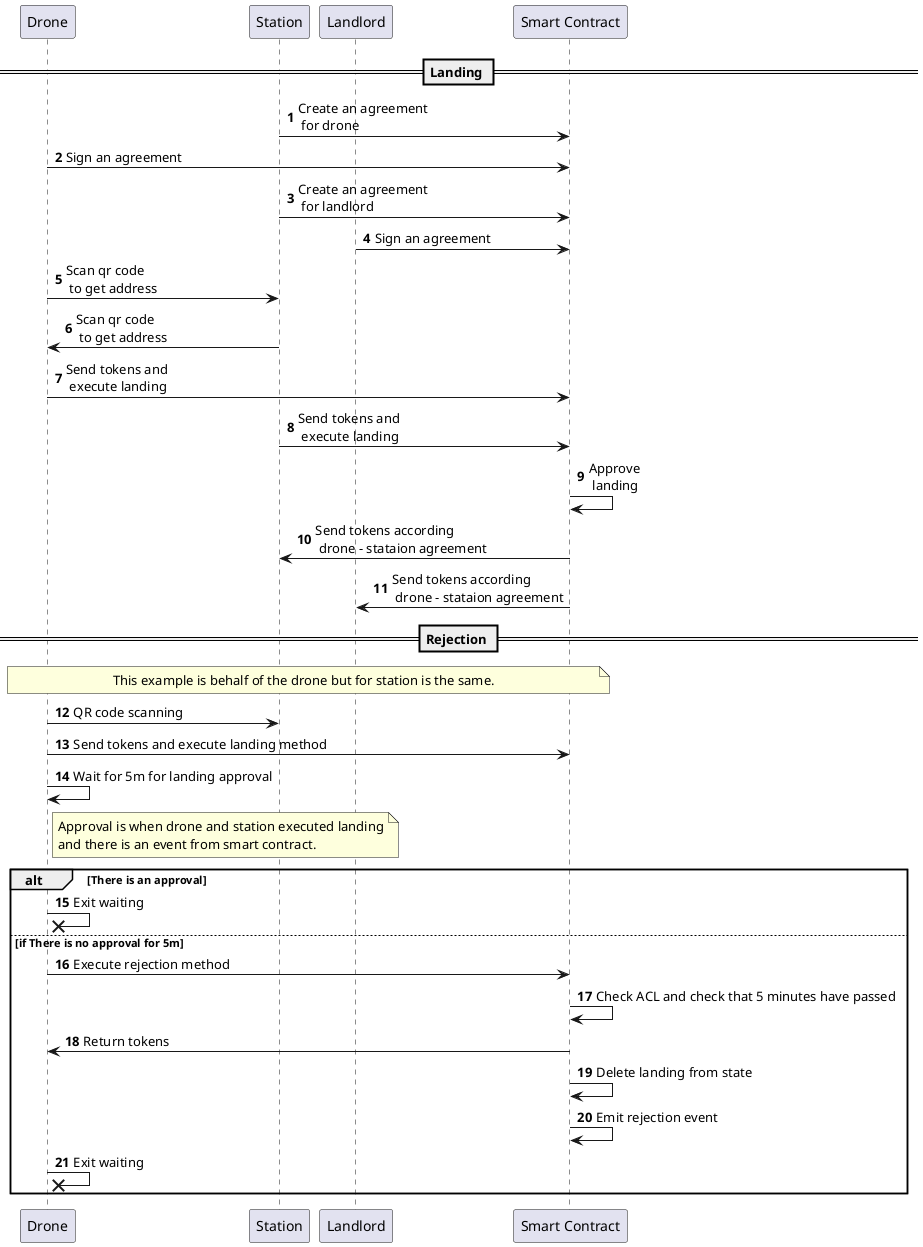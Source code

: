 @startuml GroundCycle
autonumber

participant Drone as drone
participant Station as station
participant Landlord as landlord
participant "Smart Contract" as sc

== Landing ==

station -> sc: Create an agreement\n for drone
drone -> sc: Sign an agreement
station -> sc: Create an agreement\n for landlord
landlord -> sc: Sign an agreement

drone -> station: Scan qr code\n to get address
station -> drone: Scan qr code\n to get address
drone -> sc: Send tokens and\n execute landing
station -> sc: Send tokens and\n execute landing

sc -> sc: Approve\n landing
sc -> station: Send tokens according\n drone - stataion agreement
sc -> landlord: Send tokens according\n drone - stataion agreement

== Rejection ==

note over drone,sc: This example is behalf of the drone but for station is the same.

drone -> station: QR code scanning
drone -> sc: Send tokens and execute landing method
drone -> drone: Wait for 5m for landing approval
note right drone
Approval is when drone and station executed landing
and there is an event from smart contract.
end note
alt There is an approval
drone ->x drone: Exit waiting
else if There is no approval for 5m
drone -> sc: Execute rejection method
sc -> sc: Check ACL and check that 5 minutes have passed
sc -> drone: Return tokens
sc -> sc: Delete landing from state
sc -> sc: Emit rejection event
drone ->x drone: Exit waiting
end

@enduml
